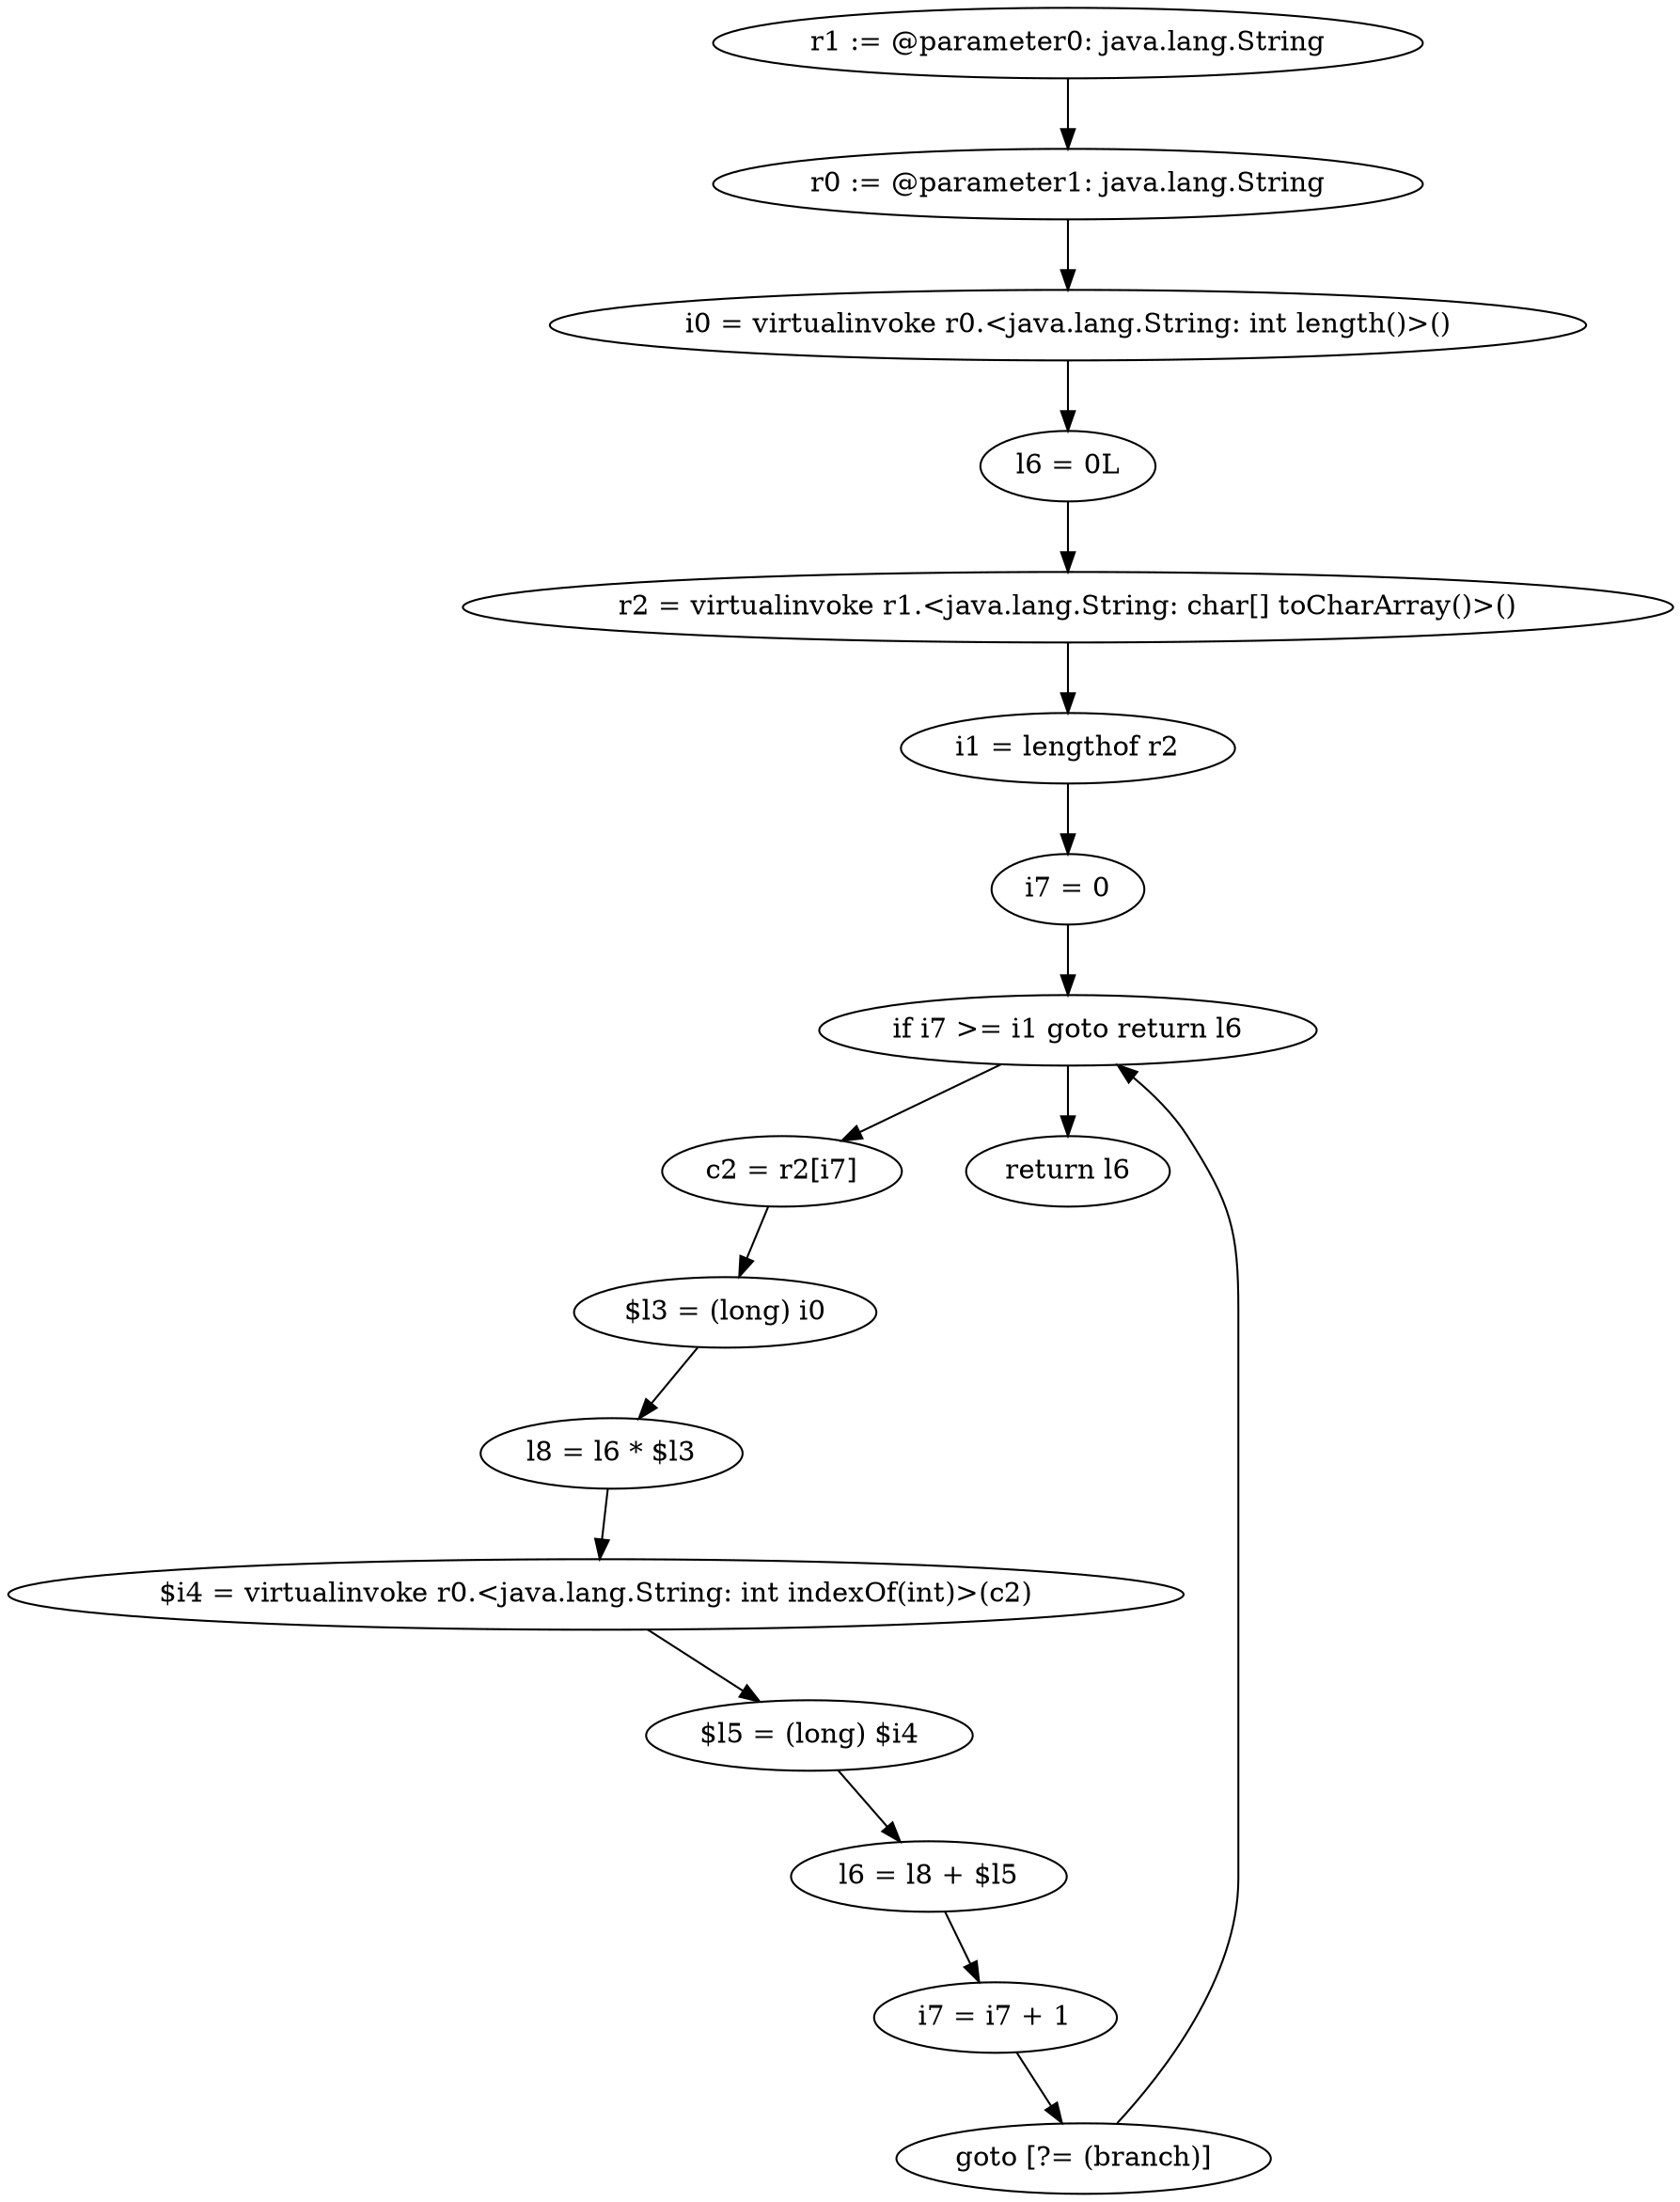 digraph "unitGraph" {
    "r1 := @parameter0: java.lang.String"
    "r0 := @parameter1: java.lang.String"
    "i0 = virtualinvoke r0.<java.lang.String: int length()>()"
    "l6 = 0L"
    "r2 = virtualinvoke r1.<java.lang.String: char[] toCharArray()>()"
    "i1 = lengthof r2"
    "i7 = 0"
    "if i7 >= i1 goto return l6"
    "c2 = r2[i7]"
    "$l3 = (long) i0"
    "l8 = l6 * $l3"
    "$i4 = virtualinvoke r0.<java.lang.String: int indexOf(int)>(c2)"
    "$l5 = (long) $i4"
    "l6 = l8 + $l5"
    "i7 = i7 + 1"
    "goto [?= (branch)]"
    "return l6"
    "r1 := @parameter0: java.lang.String"->"r0 := @parameter1: java.lang.String";
    "r0 := @parameter1: java.lang.String"->"i0 = virtualinvoke r0.<java.lang.String: int length()>()";
    "i0 = virtualinvoke r0.<java.lang.String: int length()>()"->"l6 = 0L";
    "l6 = 0L"->"r2 = virtualinvoke r1.<java.lang.String: char[] toCharArray()>()";
    "r2 = virtualinvoke r1.<java.lang.String: char[] toCharArray()>()"->"i1 = lengthof r2";
    "i1 = lengthof r2"->"i7 = 0";
    "i7 = 0"->"if i7 >= i1 goto return l6";
    "if i7 >= i1 goto return l6"->"c2 = r2[i7]";
    "if i7 >= i1 goto return l6"->"return l6";
    "c2 = r2[i7]"->"$l3 = (long) i0";
    "$l3 = (long) i0"->"l8 = l6 * $l3";
    "l8 = l6 * $l3"->"$i4 = virtualinvoke r0.<java.lang.String: int indexOf(int)>(c2)";
    "$i4 = virtualinvoke r0.<java.lang.String: int indexOf(int)>(c2)"->"$l5 = (long) $i4";
    "$l5 = (long) $i4"->"l6 = l8 + $l5";
    "l6 = l8 + $l5"->"i7 = i7 + 1";
    "i7 = i7 + 1"->"goto [?= (branch)]";
    "goto [?= (branch)]"->"if i7 >= i1 goto return l6";
}
